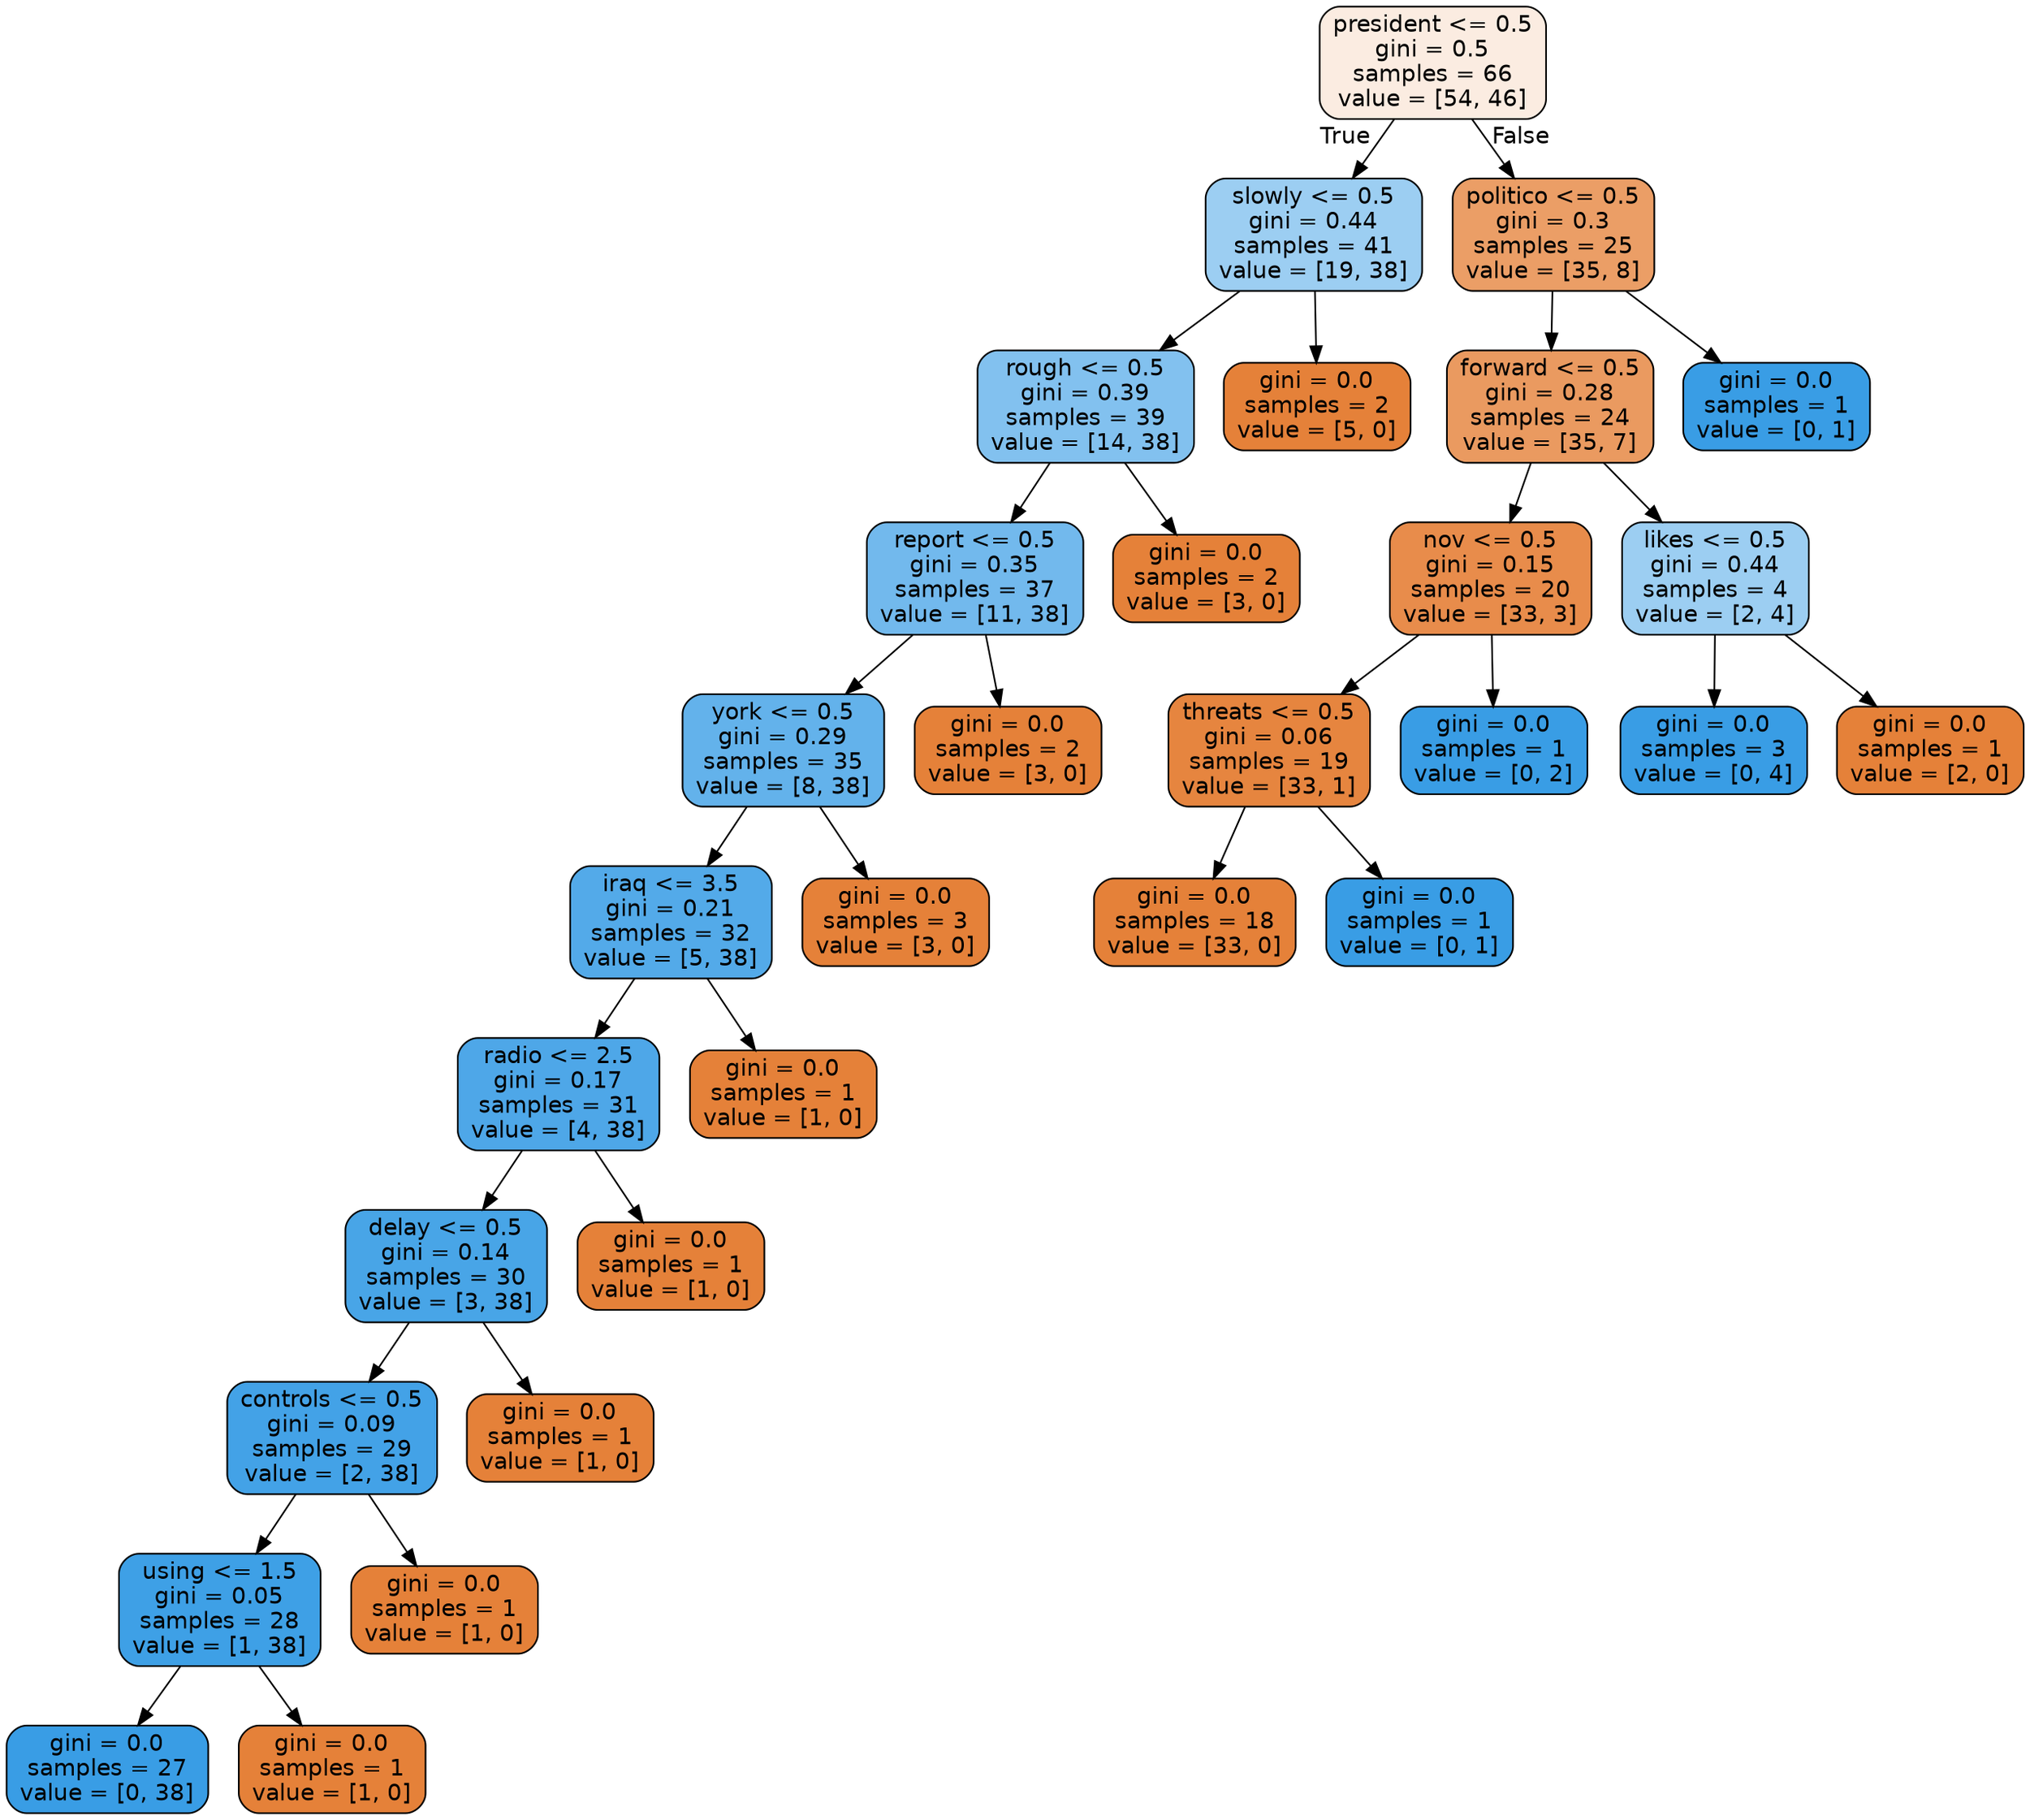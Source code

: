 digraph Tree {
node [shape=box, style="filled, rounded", color="black", fontname=helvetica] ;
edge [fontname=helvetica] ;
0 [label="president <= 0.5\ngini = 0.5\nsamples = 66\nvalue = [54, 46]", fillcolor="#e5813926"] ;
1 [label="slowly <= 0.5\ngini = 0.44\nsamples = 41\nvalue = [19, 38]", fillcolor="#399de57f"] ;
0 -> 1 [labeldistance=2.5, labelangle=45, headlabel="True"] ;
2 [label="rough <= 0.5\ngini = 0.39\nsamples = 39\nvalue = [14, 38]", fillcolor="#399de5a1"] ;
1 -> 2 ;
3 [label="report <= 0.5\ngini = 0.35\nsamples = 37\nvalue = [11, 38]", fillcolor="#399de5b5"] ;
2 -> 3 ;
4 [label="york <= 0.5\ngini = 0.29\nsamples = 35\nvalue = [8, 38]", fillcolor="#399de5c9"] ;
3 -> 4 ;
5 [label="iraq <= 3.5\ngini = 0.21\nsamples = 32\nvalue = [5, 38]", fillcolor="#399de5dd"] ;
4 -> 5 ;
6 [label="radio <= 2.5\ngini = 0.17\nsamples = 31\nvalue = [4, 38]", fillcolor="#399de5e4"] ;
5 -> 6 ;
7 [label="delay <= 0.5\ngini = 0.14\nsamples = 30\nvalue = [3, 38]", fillcolor="#399de5eb"] ;
6 -> 7 ;
8 [label="controls <= 0.5\ngini = 0.09\nsamples = 29\nvalue = [2, 38]", fillcolor="#399de5f2"] ;
7 -> 8 ;
9 [label="using <= 1.5\ngini = 0.05\nsamples = 28\nvalue = [1, 38]", fillcolor="#399de5f8"] ;
8 -> 9 ;
10 [label="gini = 0.0\nsamples = 27\nvalue = [0, 38]", fillcolor="#399de5ff"] ;
9 -> 10 ;
11 [label="gini = 0.0\nsamples = 1\nvalue = [1, 0]", fillcolor="#e58139ff"] ;
9 -> 11 ;
12 [label="gini = 0.0\nsamples = 1\nvalue = [1, 0]", fillcolor="#e58139ff"] ;
8 -> 12 ;
13 [label="gini = 0.0\nsamples = 1\nvalue = [1, 0]", fillcolor="#e58139ff"] ;
7 -> 13 ;
14 [label="gini = 0.0\nsamples = 1\nvalue = [1, 0]", fillcolor="#e58139ff"] ;
6 -> 14 ;
15 [label="gini = 0.0\nsamples = 1\nvalue = [1, 0]", fillcolor="#e58139ff"] ;
5 -> 15 ;
16 [label="gini = 0.0\nsamples = 3\nvalue = [3, 0]", fillcolor="#e58139ff"] ;
4 -> 16 ;
17 [label="gini = 0.0\nsamples = 2\nvalue = [3, 0]", fillcolor="#e58139ff"] ;
3 -> 17 ;
18 [label="gini = 0.0\nsamples = 2\nvalue = [3, 0]", fillcolor="#e58139ff"] ;
2 -> 18 ;
19 [label="gini = 0.0\nsamples = 2\nvalue = [5, 0]", fillcolor="#e58139ff"] ;
1 -> 19 ;
20 [label="politico <= 0.5\ngini = 0.3\nsamples = 25\nvalue = [35, 8]", fillcolor="#e58139c5"] ;
0 -> 20 [labeldistance=2.5, labelangle=-45, headlabel="False"] ;
21 [label="forward <= 0.5\ngini = 0.28\nsamples = 24\nvalue = [35, 7]", fillcolor="#e58139cc"] ;
20 -> 21 ;
22 [label="nov <= 0.5\ngini = 0.15\nsamples = 20\nvalue = [33, 3]", fillcolor="#e58139e8"] ;
21 -> 22 ;
23 [label="threats <= 0.5\ngini = 0.06\nsamples = 19\nvalue = [33, 1]", fillcolor="#e58139f7"] ;
22 -> 23 ;
24 [label="gini = 0.0\nsamples = 18\nvalue = [33, 0]", fillcolor="#e58139ff"] ;
23 -> 24 ;
25 [label="gini = 0.0\nsamples = 1\nvalue = [0, 1]", fillcolor="#399de5ff"] ;
23 -> 25 ;
26 [label="gini = 0.0\nsamples = 1\nvalue = [0, 2]", fillcolor="#399de5ff"] ;
22 -> 26 ;
27 [label="likes <= 0.5\ngini = 0.44\nsamples = 4\nvalue = [2, 4]", fillcolor="#399de57f"] ;
21 -> 27 ;
28 [label="gini = 0.0\nsamples = 3\nvalue = [0, 4]", fillcolor="#399de5ff"] ;
27 -> 28 ;
29 [label="gini = 0.0\nsamples = 1\nvalue = [2, 0]", fillcolor="#e58139ff"] ;
27 -> 29 ;
30 [label="gini = 0.0\nsamples = 1\nvalue = [0, 1]", fillcolor="#399de5ff"] ;
20 -> 30 ;
}